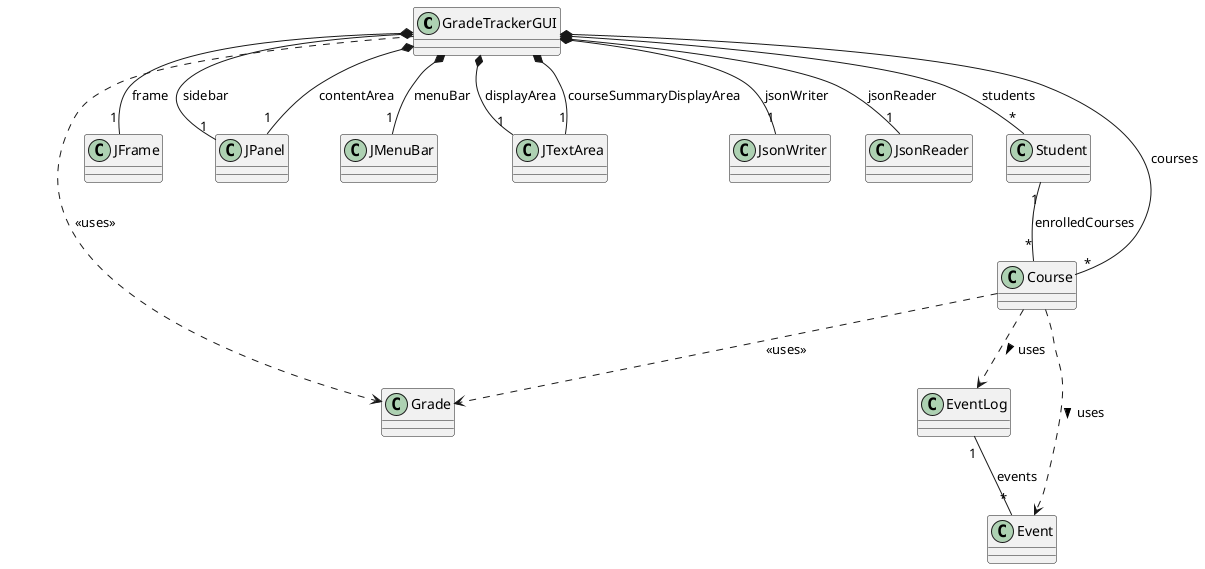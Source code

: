 @startuml

class GradeTrackerGUI {
}

class Grade {
}

class JFrame {
}

class JPanel {
}

class JMenuBar {
}

class JTextArea {
}

class JsonWriter {
}

class JsonReader {
}

class Student {
}

class Course {
}

class EventLog {
}

class Event {
}

GradeTrackerGUI *-- "1" JFrame : frame
GradeTrackerGUI *-- "1" JPanel : sidebar
GradeTrackerGUI *-- "1" JPanel : contentArea
GradeTrackerGUI *-- "1" JMenuBar : menuBar
GradeTrackerGUI *-- "1" JTextArea : displayArea
GradeTrackerGUI *-- "1" JTextArea : courseSummaryDisplayArea
GradeTrackerGUI *-- "*" Student : students
GradeTrackerGUI *-- "*" Course : courses
GradeTrackerGUI *-- "1" JsonWriter : jsonWriter
GradeTrackerGUI *-- "1" JsonReader : jsonReader
GradeTrackerGUI ..> Grade : <<uses>>

Student "1" -- "*" Course : enrolledCourses

Course ..> EventLog : uses >
Course ..> Event : uses >
Course ..> Grade : <<uses>>

EventLog "1" -- "*" Event : events

@enduml